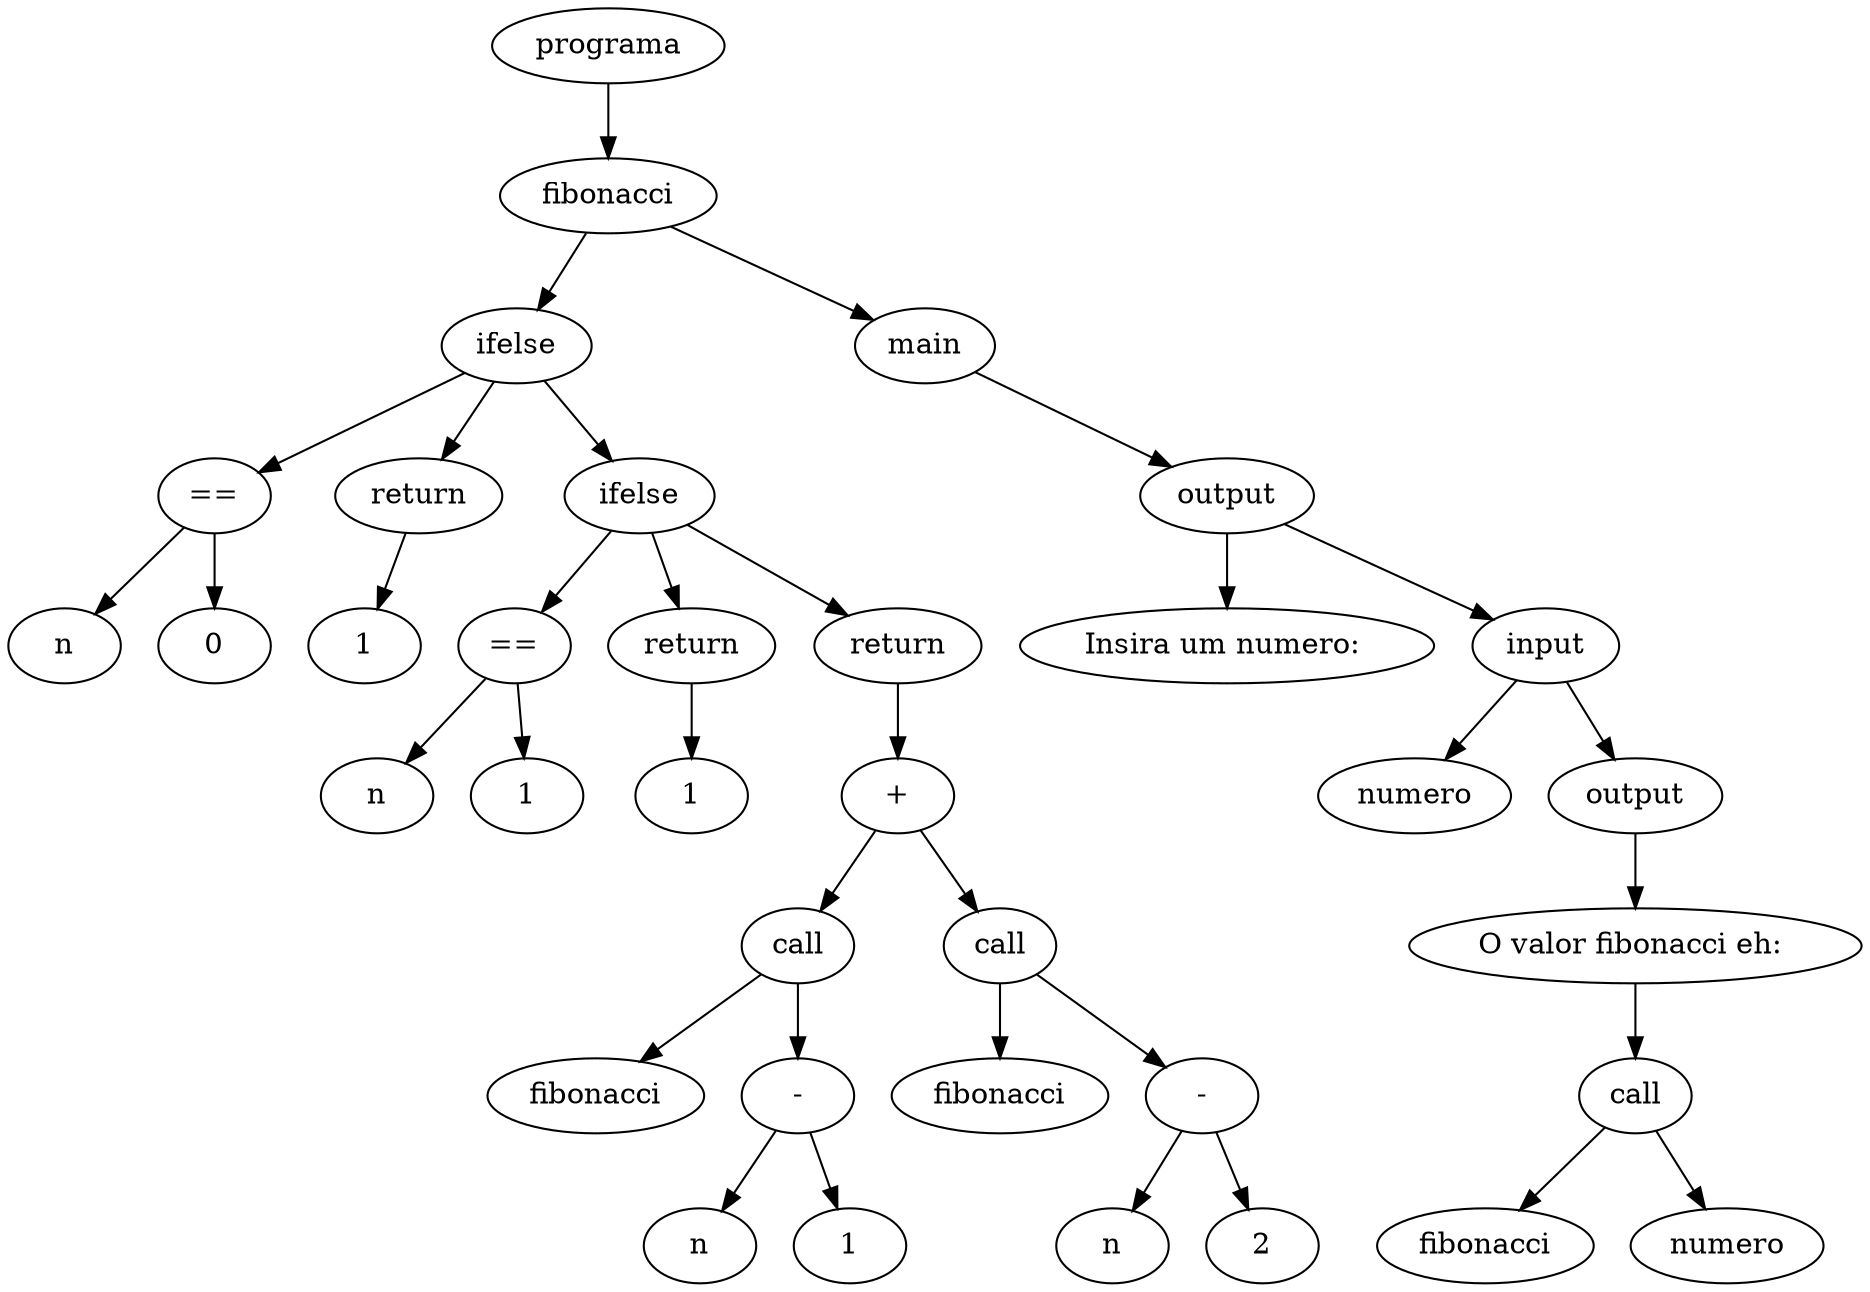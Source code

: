 digraph G {
node_0x91d76f8 [label="programa"]
node_0x91d74a0 [label="fibonacci"]
node_0x91d76f8 -> node_0x91d74a0
node_0x91d7208 [label="ifelse"]
node_0x91d74a0 -> node_0x91d7208
node_0x91d7170 [label="=="]
node_0x91d7208 -> node_0x91d7170
node_0x91d70f8 [label="n"]
node_0x91d7170 -> node_0x91d70f8
node_0x91d7150 [label="0"]
node_0x91d7170 -> node_0x91d7150
node_0x91d71e8 [label="return"]
node_0x91d7208 -> node_0x91d71e8
node_0x91d71c8 [label="1"]
node_0x91d71e8 -> node_0x91d71c8
node_0x91d72c8 [label="ifelse"]
node_0x91d7208 -> node_0x91d72c8
node_0x91d7268 [label="=="]
node_0x91d72c8 -> node_0x91d7268
node_0x91d7228 [label="n"]
node_0x91d7268 -> node_0x91d7228
node_0x91d7248 [label="1"]
node_0x91d7268 -> node_0x91d7248
node_0x91d72a8 [label="return"]
node_0x91d72c8 -> node_0x91d72a8
node_0x91d7288 [label="1"]
node_0x91d72a8 -> node_0x91d7288
node_0x91d7480 [label="return"]
node_0x91d72c8 -> node_0x91d7480
node_0x91d7460 [label="+"]
node_0x91d7480 -> node_0x91d7460
node_0x91d7348 [label="call"]
node_0x91d7460 -> node_0x91d7348
node_0x91d7368 [label="fibonacci"]
node_0x91d7348 -> node_0x91d7368
node_0x91d7328 [label="-"]
node_0x91d7348 -> node_0x91d7328
node_0x91d72e8 [label="n"]
node_0x91d7328 -> node_0x91d72e8
node_0x91d7308 [label="1"]
node_0x91d7328 -> node_0x91d7308
node_0x91d7420 [label="call"]
node_0x91d7460 -> node_0x91d7420
node_0x91d7440 [label="fibonacci"]
node_0x91d7420 -> node_0x91d7440
node_0x91d7400 [label="-"]
node_0x91d7420 -> node_0x91d7400
node_0x91d7388 [label="n"]
node_0x91d7400 -> node_0x91d7388
node_0x91d73e0 [label="2"]
node_0x91d7400 -> node_0x91d73e0
node_0x91d76d8 [label="main"]
node_0x91d74a0 -> node_0x91d76d8
node_0x91d7590 [label="output"]
node_0x91d76d8 -> node_0x91d7590
node_0x91d7570 [label="Insira um numero: "]
node_0x91d7590 -> node_0x91d7570
node_0x91d75d0 [label="input"]
node_0x91d7590 -> node_0x91d75d0
node_0x91d75b0 [label="numero"]
node_0x91d75d0 -> node_0x91d75b0
node_0x91d76b8 [label="output"]
node_0x91d75d0 -> node_0x91d76b8
node_0x91d7638 [label="O valor fibonacci eh: "]
node_0x91d76b8 -> node_0x91d7638
node_0x91d7678 [label="call"]
node_0x91d7638 -> node_0x91d7678
node_0x91d7698 [label="fibonacci"]
node_0x91d7678 -> node_0x91d7698
node_0x91d7658 [label="numero"]
node_0x91d7678 -> node_0x91d7658
}
